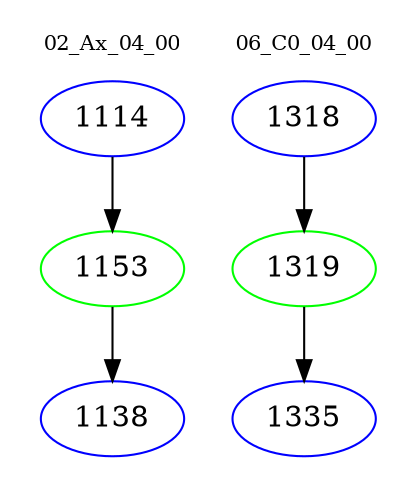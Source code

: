 digraph{
subgraph cluster_0 {
color = white
label = "02_Ax_04_00";
fontsize=10;
T0_1114 [label="1114", color="blue"]
T0_1114 -> T0_1153 [color="black"]
T0_1153 [label="1153", color="green"]
T0_1153 -> T0_1138 [color="black"]
T0_1138 [label="1138", color="blue"]
}
subgraph cluster_1 {
color = white
label = "06_C0_04_00";
fontsize=10;
T1_1318 [label="1318", color="blue"]
T1_1318 -> T1_1319 [color="black"]
T1_1319 [label="1319", color="green"]
T1_1319 -> T1_1335 [color="black"]
T1_1335 [label="1335", color="blue"]
}
}
